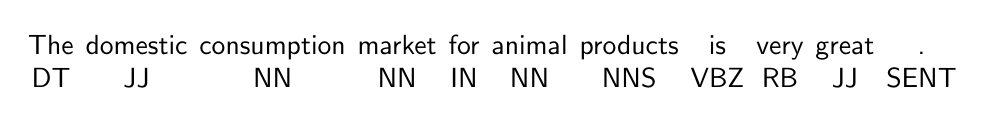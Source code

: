 \begin{tikzpicture}[
node/.style = {align=center, inner sep=0pt, font=\sffamily, rectangle, draw=white, fill=white, outer sep=0, text height=5ex},
]

\node(A) [node] {The \\ DT};
\node(B) [node, right=1ex of A] {domestic \\ JJ};
\node(C) [node, right=1ex of B] {consumption \\ NN};
\node(D) [node, right=1ex of C] {market \\ NN};
\node(E) [node, right=1ex of D] {for \\ IN};
\node(F) [node, right=1ex of E] {animal \\ NN};
\node(G) [node, right=1ex of F] {products \\ NNS};
\node(H) [node, right=1ex of G] {is \\ VBZ};
\node(I) [node, right=1ex of H] {very \\ RB};
\node(J) [node, right=1ex of I] {great \\ JJ};
\node(K) [node, right=1ex of J] {. \\ SENT};



\end{tikzpicture}